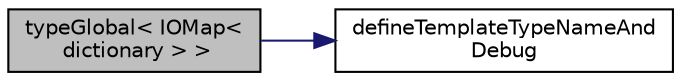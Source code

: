 digraph "typeGlobal&lt; IOMap&lt; dictionary &gt; &gt;"
{
  bgcolor="transparent";
  edge [fontname="Helvetica",fontsize="10",labelfontname="Helvetica",labelfontsize="10"];
  node [fontname="Helvetica",fontsize="10",shape=record];
  rankdir="LR";
  Node1 [label="typeGlobal\< IOMap\<\l dictionary \> \>",height=0.2,width=0.4,color="black", fillcolor="grey75", style="filled" fontcolor="black"];
  Node1 -> Node2 [color="midnightblue",fontsize="10",style="solid",fontname="Helvetica"];
  Node2 [label="defineTemplateTypeNameAnd\lDebug",height=0.2,width=0.4,color="black",URL="$namespaceFoam.html#ae495379dd9e7b70b49c1507fc2dc1680"];
}
